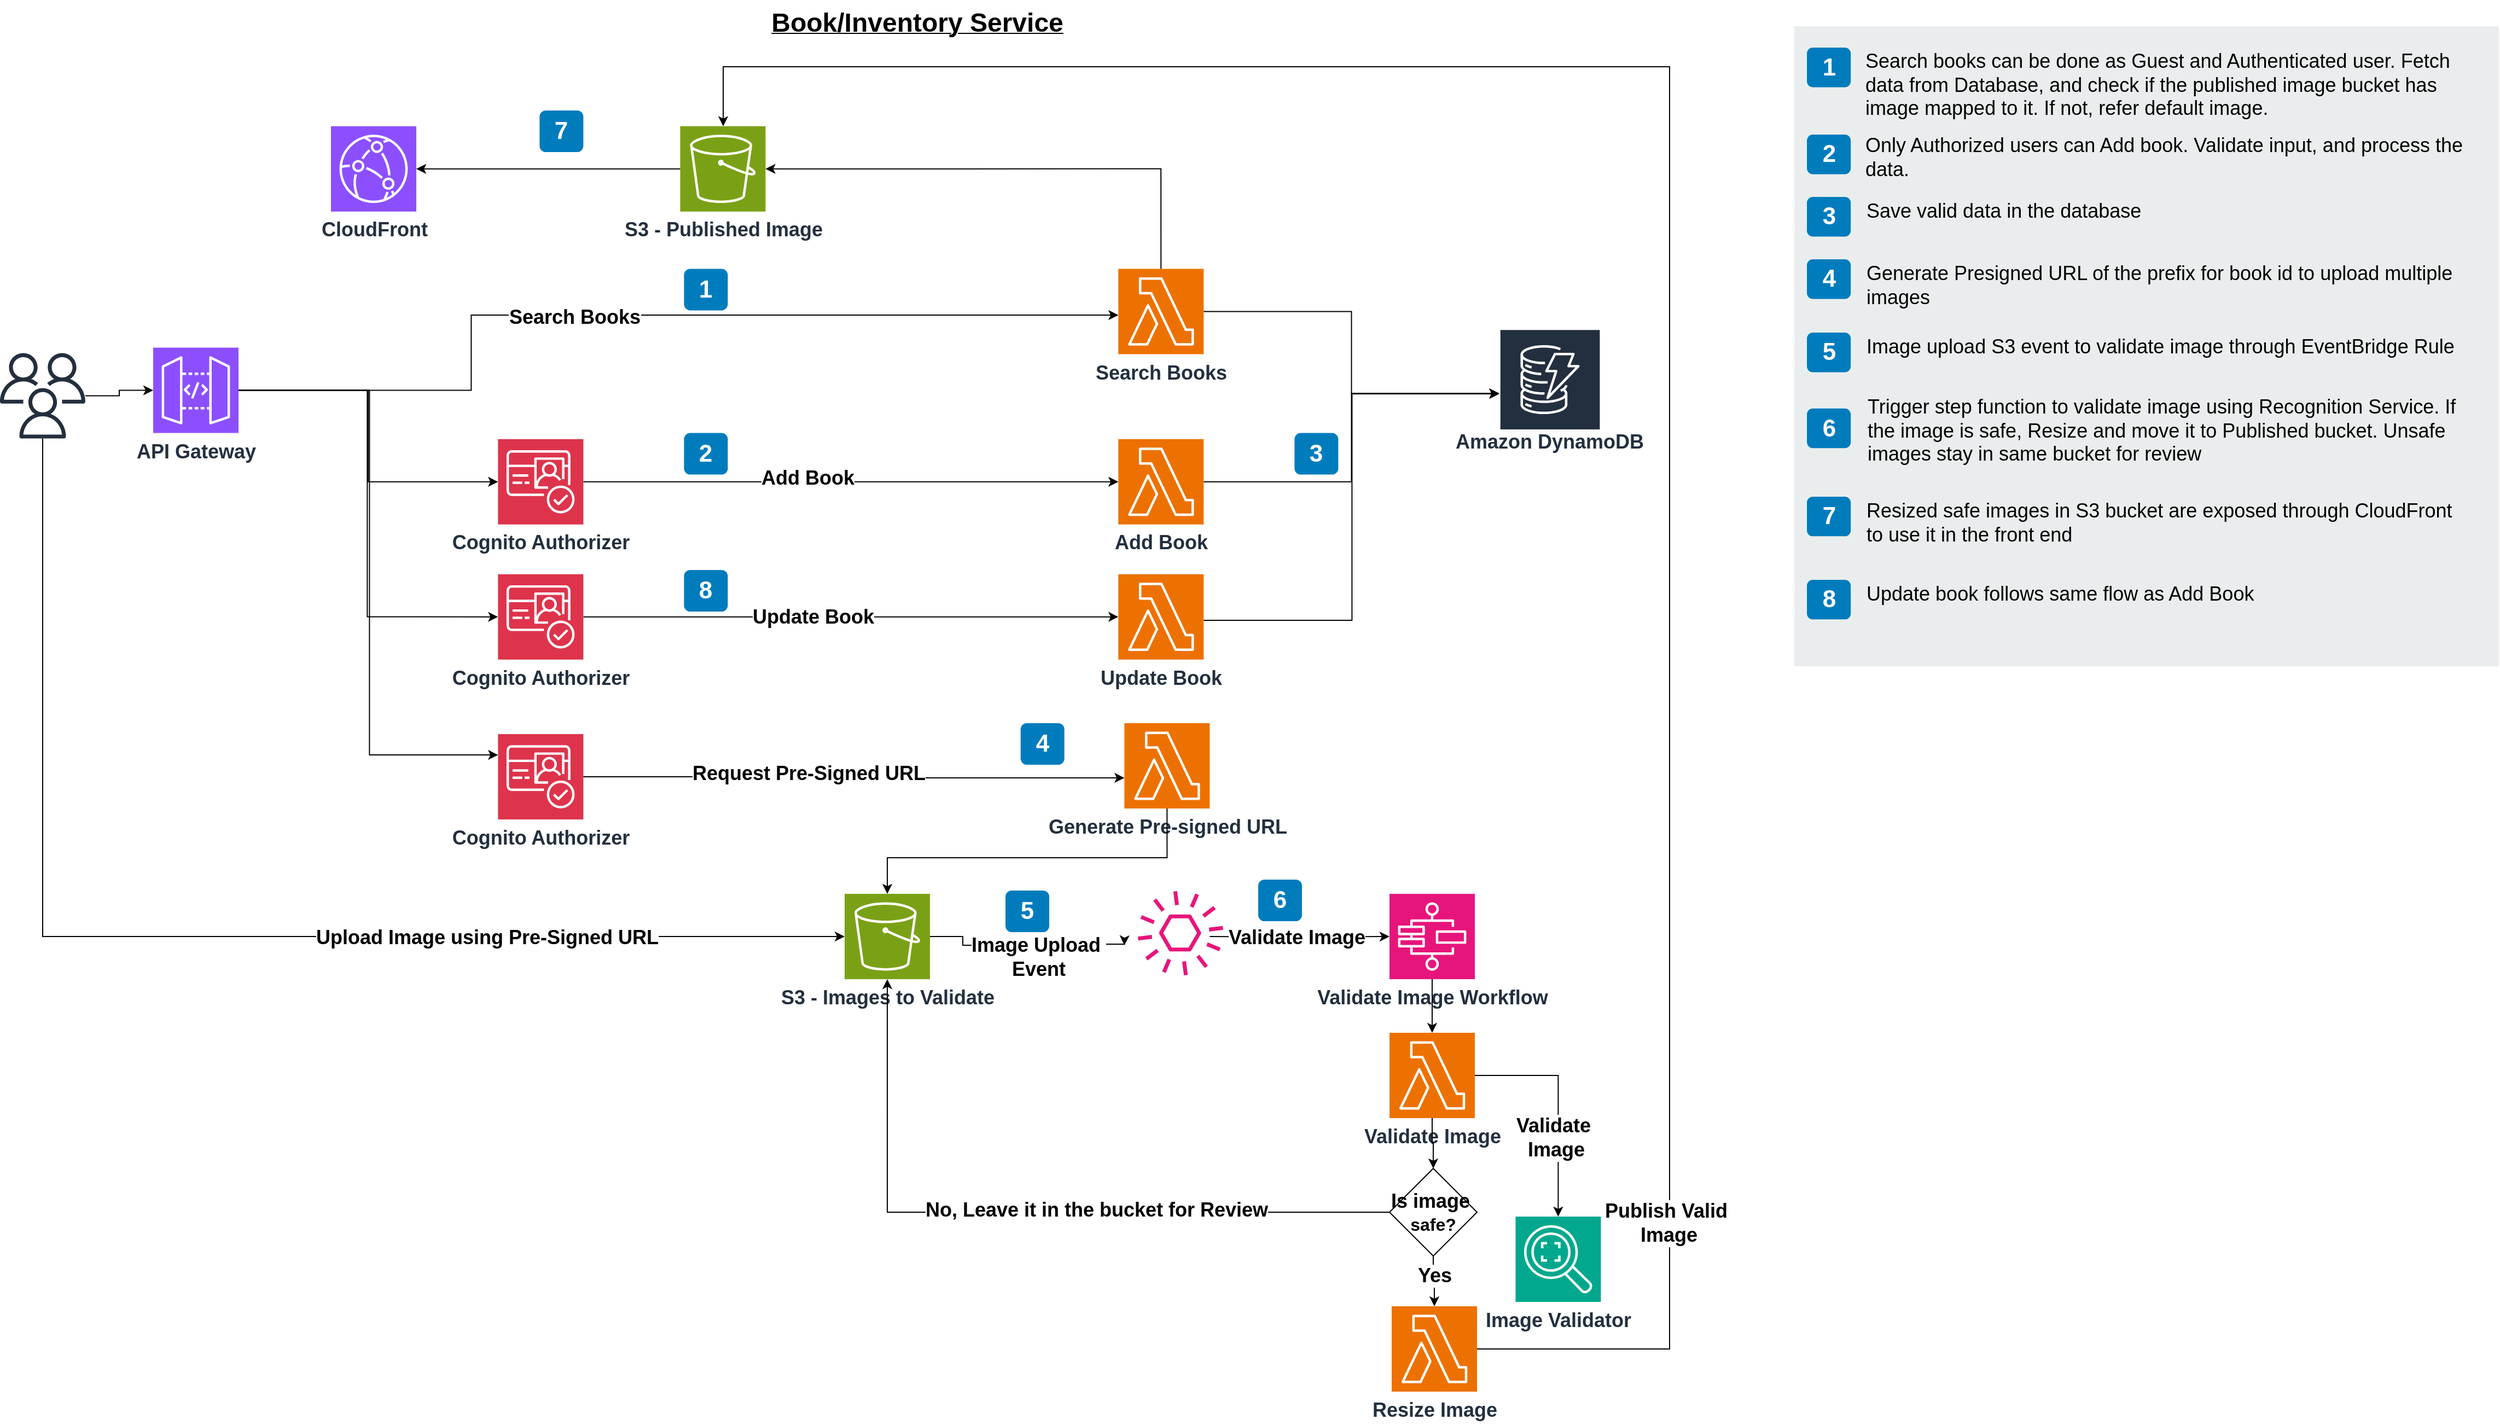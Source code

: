 <mxfile version="24.7.5">
  <diagram name="Page-1" id="34SCdHHRecSunIEm1Gn9">
    <mxGraphModel dx="2722" dy="2586" grid="0" gridSize="10" guides="1" tooltips="1" connect="1" arrows="1" fold="1" page="0" pageScale="1" pageWidth="850" pageHeight="1100" math="0" shadow="0">
      <root>
        <mxCell id="0" />
        <mxCell id="1" parent="0" />
        <mxCell id="7WpZ0iJpJy3THZHLrlA9-18" style="edgeStyle=orthogonalEdgeStyle;rounded=0;orthogonalLoop=1;jettySize=auto;html=1;exitX=0.5;exitY=0;exitDx=0;exitDy=0;exitPerimeter=0;" parent="1" edge="1">
          <mxGeometry relative="1" as="geometry">
            <mxPoint x="830" y="169" as="targetPoint" />
            <Array as="points">
              <mxPoint x="999" y="400" />
            </Array>
          </mxGeometry>
        </mxCell>
        <mxCell id="7WpZ0iJpJy3THZHLrlA9-17" style="edgeStyle=orthogonalEdgeStyle;rounded=0;orthogonalLoop=1;jettySize=auto;html=1;" parent="1" edge="1">
          <mxGeometry relative="1" as="geometry">
            <mxPoint x="529" y="350" as="targetPoint" />
          </mxGeometry>
        </mxCell>
        <mxCell id="7WpZ0iJpJy3THZHLrlA9-80" value="" style="sketch=0;outlineConnect=0;fontColor=#232F3E;gradientColor=none;fillColor=#232F3D;strokeColor=none;dashed=0;verticalLabelPosition=bottom;verticalAlign=top;align=center;html=1;fontSize=12;fontStyle=0;aspect=fixed;pointerEvents=1;shape=mxgraph.aws4.users;" parent="1" vertex="1">
          <mxGeometry x="20" y="-621.22" width="78" height="78" as="geometry" />
        </mxCell>
        <mxCell id="7WpZ0iJpJy3THZHLrlA9-81" style="edgeStyle=orthogonalEdgeStyle;rounded=0;orthogonalLoop=1;jettySize=auto;html=1;" parent="1" source="7WpZ0iJpJy3THZHLrlA9-80" target="7WpZ0iJpJy3THZHLrlA9-39" edge="1">
          <mxGeometry relative="1" as="geometry" />
        </mxCell>
        <mxCell id="7WpZ0iJpJy3THZHLrlA9-124" value="" style="group" parent="1" vertex="1" connectable="0">
          <mxGeometry x="1660" y="-920" width="644" height="721" as="geometry" />
        </mxCell>
        <mxCell id="7WpZ0iJpJy3THZHLrlA9-82" value="" style="rounded=0;whiteSpace=wrap;html=1;fillColor=#EAEDED;fontSize=22;fontColor=#FFFFFF;strokeColor=none;labelBackgroundColor=none;" parent="7WpZ0iJpJy3THZHLrlA9-124" vertex="1">
          <mxGeometry width="644" height="585" as="geometry" />
        </mxCell>
        <mxCell id="7WpZ0iJpJy3THZHLrlA9-83" value="1" style="rounded=1;whiteSpace=wrap;html=1;fillColor=#007CBD;strokeColor=none;fontColor=#FFFFFF;fontStyle=1;fontSize=22;labelBackgroundColor=none;" parent="7WpZ0iJpJy3THZHLrlA9-124" vertex="1">
          <mxGeometry x="11.521" y="19.523" width="40.074" height="36.189" as="geometry" />
        </mxCell>
        <mxCell id="7WpZ0iJpJy3THZHLrlA9-84" value="2" style="rounded=1;whiteSpace=wrap;html=1;fillColor=#007CBD;strokeColor=none;fontColor=#FFFFFF;fontStyle=1;fontSize=22;labelBackgroundColor=none;" parent="7WpZ0iJpJy3THZHLrlA9-124" vertex="1">
          <mxGeometry x="11.519" y="99.0" width="40.074" height="36.189" as="geometry" />
        </mxCell>
        <mxCell id="7WpZ0iJpJy3THZHLrlA9-85" value="&lt;font style=&quot;font-size: 18px;&quot;&gt;Search books can be done as Guest and Authenticated user. Fetch data from Database, and check if the published image bucket has image mapped to it. If not, refer default image.&lt;/font&gt;" style="text;html=1;align=left;verticalAlign=top;spacingTop=-4;fontSize=14;labelBackgroundColor=none;whiteSpace=wrap;" parent="7WpZ0iJpJy3THZHLrlA9-124" vertex="1">
          <mxGeometry x="63.12" y="19.05" width="557.88" height="57.14" as="geometry" />
        </mxCell>
        <mxCell id="7WpZ0iJpJy3THZHLrlA9-86" value="&lt;font style=&quot;font-size: 18px;&quot;&gt;Only Authorized users can Add book. Validate input, and process the data.&lt;/font&gt;" style="text;html=1;align=left;verticalAlign=top;spacingTop=-4;fontSize=14;labelBackgroundColor=none;whiteSpace=wrap;" parent="7WpZ0iJpJy3THZHLrlA9-124" vertex="1">
          <mxGeometry x="63.12" y="95.71" width="565.88" height="47.14" as="geometry" />
        </mxCell>
        <mxCell id="7WpZ0iJpJy3THZHLrlA9-95" value="3" style="rounded=1;whiteSpace=wrap;html=1;fillColor=#007CBD;strokeColor=none;fontColor=#FFFFFF;fontStyle=1;fontSize=22;labelBackgroundColor=none;" parent="7WpZ0iJpJy3THZHLrlA9-124" vertex="1">
          <mxGeometry x="11.519" y="156.0" width="40.074" height="36.189" as="geometry" />
        </mxCell>
        <mxCell id="7WpZ0iJpJy3THZHLrlA9-96" value="&lt;font style=&quot;font-size: 18px;&quot;&gt;Save valid data in the database&lt;/font&gt;" style="text;html=1;align=left;verticalAlign=top;spacingTop=-4;fontSize=14;labelBackgroundColor=none;whiteSpace=wrap;" parent="7WpZ0iJpJy3THZHLrlA9-124" vertex="1">
          <mxGeometry x="63.615" y="155.997" width="450.835" height="37.617" as="geometry" />
        </mxCell>
        <mxCell id="7WpZ0iJpJy3THZHLrlA9-97" value="5" style="rounded=1;whiteSpace=wrap;html=1;fillColor=#007CBD;strokeColor=none;fontColor=#FFFFFF;fontStyle=1;fontSize=22;labelBackgroundColor=none;" parent="7WpZ0iJpJy3THZHLrlA9-124" vertex="1">
          <mxGeometry x="11.521" y="279.998" width="40.074" height="36.189" as="geometry" />
        </mxCell>
        <mxCell id="7WpZ0iJpJy3THZHLrlA9-98" value="&lt;font style=&quot;font-size: 18px;&quot;&gt;Image upload S3 event to validate image through EventBridge Rule&lt;/font&gt;" style="text;html=1;align=left;verticalAlign=top;spacingTop=-4;fontSize=14;labelBackgroundColor=none;whiteSpace=wrap;" parent="7WpZ0iJpJy3THZHLrlA9-124" vertex="1">
          <mxGeometry x="63.62" y="280.47" width="539.9" height="47.14" as="geometry" />
        </mxCell>
        <mxCell id="7WpZ0iJpJy3THZHLrlA9-99" value="6" style="rounded=1;whiteSpace=wrap;html=1;fillColor=#007CBD;strokeColor=none;fontColor=#FFFFFF;fontStyle=1;fontSize=22;labelBackgroundColor=none;" parent="7WpZ0iJpJy3THZHLrlA9-124" vertex="1">
          <mxGeometry x="11.521" y="349.411" width="40.074" height="36.189" as="geometry" />
        </mxCell>
        <mxCell id="7WpZ0iJpJy3THZHLrlA9-100" value="&lt;font style=&quot;font-size: 18px;&quot;&gt;Trigger step function to validate image using Recognition Service. If the image is safe, Resize and move it to Published bucket. Unsafe images stay in same bucket for review &lt;/font&gt;" style="text;html=1;align=left;verticalAlign=top;spacingTop=-4;fontSize=14;labelBackgroundColor=none;whiteSpace=wrap;" parent="7WpZ0iJpJy3THZHLrlA9-124" vertex="1">
          <mxGeometry x="64.62" y="335.39" width="547.38" height="71.61" as="geometry" />
        </mxCell>
        <mxCell id="7WpZ0iJpJy3THZHLrlA9-101" value="7" style="rounded=1;whiteSpace=wrap;html=1;fillColor=#007CBD;strokeColor=none;fontColor=#FFFFFF;fontStyle=1;fontSize=22;labelBackgroundColor=none;" parent="7WpZ0iJpJy3THZHLrlA9-124" vertex="1">
          <mxGeometry x="11.521" y="429.997" width="40.074" height="36.189" as="geometry" />
        </mxCell>
        <mxCell id="7WpZ0iJpJy3THZHLrlA9-102" value="&lt;font style=&quot;font-size: 18px;&quot;&gt;Resized safe images in S3 bucket are exposed through CloudFront to use it in the front end&lt;/font&gt;" style="text;html=1;align=left;verticalAlign=top;spacingTop=-4;fontSize=14;labelBackgroundColor=none;whiteSpace=wrap;" parent="7WpZ0iJpJy3THZHLrlA9-124" vertex="1">
          <mxGeometry x="63.62" y="430.47" width="548.38" height="60.53" as="geometry" />
        </mxCell>
        <mxCell id="7WpZ0iJpJy3THZHLrlA9-103" value="8" style="rounded=1;whiteSpace=wrap;html=1;fillColor=#007CBD;strokeColor=none;fontColor=#FFFFFF;fontStyle=1;fontSize=22;labelBackgroundColor=none;" parent="7WpZ0iJpJy3THZHLrlA9-124" vertex="1">
          <mxGeometry x="11.521" y="505.996" width="40.074" height="36.189" as="geometry" />
        </mxCell>
        <mxCell id="7WpZ0iJpJy3THZHLrlA9-104" value="&lt;font style=&quot;font-size: 18px;&quot;&gt;Update book follows same flow as Add Book&lt;/font&gt;" style="text;html=1;align=left;verticalAlign=top;spacingTop=-4;fontSize=14;labelBackgroundColor=none;whiteSpace=wrap;" parent="7WpZ0iJpJy3THZHLrlA9-124" vertex="1">
          <mxGeometry x="63.618" y="506.473" width="450.835" height="50.207" as="geometry" />
        </mxCell>
        <mxCell id="7WpZ0iJpJy3THZHLrlA9-106" value="4" style="rounded=1;whiteSpace=wrap;html=1;fillColor=#007CBD;strokeColor=none;fontColor=#FFFFFF;fontStyle=1;fontSize=22;labelBackgroundColor=none;" parent="7WpZ0iJpJy3THZHLrlA9-124" vertex="1">
          <mxGeometry x="11.521" y="213.001" width="40.074" height="36.189" as="geometry" />
        </mxCell>
        <mxCell id="7WpZ0iJpJy3THZHLrlA9-107" value="&lt;font style=&quot;font-size: 18px;&quot;&gt;Generate Presigned URL of the prefix for book id to upload multiple images&lt;/font&gt;" style="text;html=1;align=left;verticalAlign=top;spacingTop=-4;fontSize=14;labelBackgroundColor=none;whiteSpace=wrap;" parent="7WpZ0iJpJy3THZHLrlA9-124" vertex="1">
          <mxGeometry x="63.62" y="213.48" width="549.38" height="37.62" as="geometry" />
        </mxCell>
        <mxCell id="7WpZ0iJpJy3THZHLrlA9-31" value="&lt;font style=&quot;font-size: 18px;&quot;&gt;&lt;b&gt;Search Books&lt;/b&gt;&lt;/font&gt;" style="sketch=0;points=[[0,0,0],[0.25,0,0],[0.5,0,0],[0.75,0,0],[1,0,0],[0,1,0],[0.25,1,0],[0.5,1,0],[0.75,1,0],[1,1,0],[0,0.25,0],[0,0.5,0],[0,0.75,0],[1,0.25,0],[1,0.5,0],[1,0.75,0]];outlineConnect=0;fontColor=#232F3E;fillColor=#ED7100;strokeColor=#ffffff;dashed=0;verticalLabelPosition=bottom;verticalAlign=top;align=center;html=1;fontSize=12;fontStyle=0;aspect=fixed;shape=mxgraph.aws4.resourceIcon;resIcon=mxgraph.aws4.lambda;" parent="1" vertex="1">
          <mxGeometry x="1042.144" y="-698.291" width="78" height="78" as="geometry" />
        </mxCell>
        <mxCell id="7WpZ0iJpJy3THZHLrlA9-32" value="&lt;font style=&quot;font-size: 18px;&quot;&gt;&lt;b&gt;S3 - Published Image&lt;/b&gt;&lt;/font&gt;" style="sketch=0;points=[[0,0,0],[0.25,0,0],[0.5,0,0],[0.75,0,0],[1,0,0],[0,1,0],[0.25,1,0],[0.5,1,0],[0.75,1,0],[1,1,0],[0,0.25,0],[0,0.5,0],[0,0.75,0],[1,0.25,0],[1,0.5,0],[1,0.75,0]];outlineConnect=0;fontColor=#232F3E;fillColor=#7AA116;strokeColor=#ffffff;dashed=0;verticalLabelPosition=bottom;verticalAlign=top;align=center;html=1;fontSize=12;fontStyle=0;aspect=fixed;shape=mxgraph.aws4.resourceIcon;resIcon=mxgraph.aws4.s3;" parent="1" vertex="1">
          <mxGeometry x="641.698" y="-828.651" width="78" height="78" as="geometry" />
        </mxCell>
        <mxCell id="7WpZ0iJpJy3THZHLrlA9-33" value="&lt;font style=&quot;font-size: 18px;&quot;&gt;&lt;b&gt;CloudFront&lt;/b&gt;&lt;/font&gt;" style="sketch=0;points=[[0,0,0],[0.25,0,0],[0.5,0,0],[0.75,0,0],[1,0,0],[0,1,0],[0.25,1,0],[0.5,1,0],[0.75,1,0],[1,1,0],[0,0.25,0],[0,0.5,0],[0,0.75,0],[1,0.25,0],[1,0.5,0],[1,0.75,0]];outlineConnect=0;fontColor=#232F3E;fillColor=#8C4FFF;strokeColor=#ffffff;dashed=0;verticalLabelPosition=bottom;verticalAlign=top;align=center;html=1;fontSize=12;fontStyle=0;aspect=fixed;shape=mxgraph.aws4.resourceIcon;resIcon=mxgraph.aws4.cloudfront;" parent="1" vertex="1">
          <mxGeometry x="322.501" y="-828.651" width="78" height="78" as="geometry" />
        </mxCell>
        <mxCell id="7WpZ0iJpJy3THZHLrlA9-35" style="edgeStyle=orthogonalEdgeStyle;rounded=0;orthogonalLoop=1;jettySize=auto;html=1;exitX=0.5;exitY=0;exitDx=0;exitDy=0;exitPerimeter=0;entryX=1;entryY=0.5;entryDx=0;entryDy=0;entryPerimeter=0;" parent="1" source="7WpZ0iJpJy3THZHLrlA9-31" target="7WpZ0iJpJy3THZHLrlA9-32" edge="1">
          <mxGeometry relative="1" as="geometry" />
        </mxCell>
        <mxCell id="7WpZ0iJpJy3THZHLrlA9-34" style="edgeStyle=orthogonalEdgeStyle;rounded=0;orthogonalLoop=1;jettySize=auto;html=1;" parent="1" source="7WpZ0iJpJy3THZHLrlA9-32" target="7WpZ0iJpJy3THZHLrlA9-33" edge="1">
          <mxGeometry relative="1" as="geometry" />
        </mxCell>
        <mxCell id="7WpZ0iJpJy3THZHLrlA9-36" style="edgeStyle=orthogonalEdgeStyle;rounded=0;orthogonalLoop=1;jettySize=auto;html=1;" parent="1" source="7WpZ0iJpJy3THZHLrlA9-31" target="7WpZ0iJpJy3THZHLrlA9-42" edge="1">
          <mxGeometry relative="1" as="geometry">
            <mxPoint x="1483.216" y="-583.426" as="targetPoint" />
          </mxGeometry>
        </mxCell>
        <mxCell id="7WpZ0iJpJy3THZHLrlA9-42" value="&lt;div&gt;&lt;b&gt;&lt;font style=&quot;font-size: 18px;&quot;&gt;&lt;br&gt;&lt;/font&gt;&lt;/b&gt;&lt;/div&gt;&lt;div&gt;&lt;b&gt;&lt;font style=&quot;font-size: 18px;&quot;&gt;&lt;br&gt;&lt;/font&gt;&lt;/b&gt;&lt;/div&gt;&lt;div&gt;&lt;b&gt;&lt;font style=&quot;font-size: 18px;&quot;&gt;&lt;br&gt;&lt;/font&gt;&lt;/b&gt;&lt;/div&gt;&lt;div&gt;&lt;b&gt;&lt;font style=&quot;font-size: 18px;&quot;&gt;&lt;br&gt;&lt;/font&gt;&lt;/b&gt;&lt;/div&gt;&lt;div&gt;&lt;b&gt;&lt;font style=&quot;font-size: 18px;&quot;&gt;&amp;nbsp;&amp;nbsp;&amp;nbsp;&amp;nbsp;&amp;nbsp;&amp;nbsp;&amp;nbsp;&amp;nbsp;&amp;nbsp;&amp;nbsp;&amp;nbsp;&amp;nbsp;&amp;nbsp;&amp;nbsp;&amp;nbsp;&amp;nbsp;&amp;nbsp;&amp;nbsp;&amp;nbsp;&amp;nbsp;&amp;nbsp;&amp;nbsp;&amp;nbsp;&amp;nbsp;&amp;nbsp;&amp;nbsp;&amp;nbsp;&amp;nbsp;&amp;nbsp;&amp;nbsp;&amp;nbsp;&amp;nbsp;&amp;nbsp;&amp;nbsp;&amp;nbsp;&amp;nbsp;&amp;nbsp;&amp;nbsp;&amp;nbsp;&amp;nbsp;&amp;nbsp;&amp;nbsp;&amp;nbsp;&amp;nbsp;&amp;nbsp;&amp;nbsp;&amp;nbsp;&amp;nbsp;&amp;nbsp;&amp;nbsp;&amp;nbsp;&amp;nbsp;&amp;nbsp;&amp;nbsp;&amp;nbsp;&amp;nbsp;&amp;nbsp;&amp;nbsp;&amp;nbsp;&amp;nbsp;&amp;nbsp;&amp;nbsp;&amp;nbsp;&amp;nbsp;&amp;nbsp;&amp;nbsp;&amp;nbsp;&amp;nbsp;&amp;nbsp;&amp;nbsp;&amp;nbsp;&amp;nbsp;&amp;nbsp;&amp;nbsp;&amp;nbsp;&amp;nbsp;&amp;nbsp;&amp;nbsp;&amp;nbsp;&amp;nbsp;&amp;nbsp; Amazon DynamoDB&lt;/font&gt;&lt;/b&gt;&lt;/div&gt;" style="sketch=0;outlineConnect=0;fontColor=#232F3E;gradientColor=none;strokeColor=#ffffff;fillColor=#232F3E;dashed=0;verticalLabelPosition=middle;verticalAlign=bottom;align=center;html=1;whiteSpace=wrap;fontSize=10;fontStyle=1;spacing=3;shape=mxgraph.aws4.productIcon;prIcon=mxgraph.aws4.dynamodb;" parent="1" vertex="1">
          <mxGeometry x="1390.359" y="-643.394" width="92.857" height="118.088" as="geometry" />
        </mxCell>
        <mxCell id="7WpZ0iJpJy3THZHLrlA9-39" value="&lt;font style=&quot;font-size: 18px;&quot;&gt;&lt;b&gt;API Gateway&lt;/b&gt;&lt;/font&gt;" style="sketch=0;points=[[0,0,0],[0.25,0,0],[0.5,0,0],[0.75,0,0],[1,0,0],[0,1,0],[0.25,1,0],[0.5,1,0],[0.75,1,0],[1,1,0],[0,0.25,0],[0,0.5,0],[0,0.75,0],[1,0.25,0],[1,0.5,0],[1,0.75,0]];outlineConnect=0;fontColor=#232F3E;fillColor=#8C4FFF;strokeColor=#ffffff;dashed=0;verticalLabelPosition=bottom;verticalAlign=top;align=center;html=1;fontSize=12;fontStyle=0;aspect=fixed;shape=mxgraph.aws4.resourceIcon;resIcon=mxgraph.aws4.api_gateway;" parent="1" vertex="1">
          <mxGeometry x="160.001" y="-626.217" width="78" height="78" as="geometry" />
        </mxCell>
        <mxCell id="7WpZ0iJpJy3THZHLrlA9-40" style="edgeStyle=orthogonalEdgeStyle;rounded=0;orthogonalLoop=1;jettySize=auto;html=1;" parent="1" source="7WpZ0iJpJy3THZHLrlA9-39" target="7WpZ0iJpJy3THZHLrlA9-31" edge="1">
          <mxGeometry relative="1" as="geometry">
            <Array as="points">
              <mxPoint x="450.68" y="-587" />
              <mxPoint x="450.68" y="-656" />
            </Array>
          </mxGeometry>
        </mxCell>
        <mxCell id="7WpZ0iJpJy3THZHLrlA9-41" value="&lt;font style=&quot;font-size: 18px;&quot;&gt;&lt;b&gt;Search Books&lt;/b&gt;&lt;/font&gt;" style="edgeLabel;html=1;align=center;verticalAlign=middle;resizable=0;points=[];" parent="7WpZ0iJpJy3THZHLrlA9-40" vertex="1" connectable="0">
          <mxGeometry x="-0.139" y="-2" relative="1" as="geometry">
            <mxPoint as="offset" />
          </mxGeometry>
        </mxCell>
        <mxCell id="7WpZ0iJpJy3THZHLrlA9-46" style="edgeStyle=orthogonalEdgeStyle;rounded=0;orthogonalLoop=1;jettySize=auto;html=1;" parent="1" source="7WpZ0iJpJy3THZHLrlA9-43" target="7WpZ0iJpJy3THZHLrlA9-42" edge="1">
          <mxGeometry relative="1" as="geometry" />
        </mxCell>
        <mxCell id="7WpZ0iJpJy3THZHLrlA9-43" value="&lt;b&gt;&lt;font style=&quot;font-size: 18px;&quot;&gt;Add Book&lt;/font&gt;&lt;/b&gt;" style="sketch=0;points=[[0,0,0],[0.25,0,0],[0.5,0,0],[0.75,0,0],[1,0,0],[0,1,0],[0.25,1,0],[0.5,1,0],[0.75,1,0],[1,1,0],[0,0.25,0],[0,0.5,0],[0,0.75,0],[1,0.25,0],[1,0.5,0],[1,0.75,0]];outlineConnect=0;fontColor=#232F3E;fillColor=#ED7100;strokeColor=#ffffff;dashed=0;verticalLabelPosition=bottom;verticalAlign=top;align=center;html=1;fontSize=12;fontStyle=0;aspect=fixed;shape=mxgraph.aws4.resourceIcon;resIcon=mxgraph.aws4.lambda;" parent="1" vertex="1">
          <mxGeometry x="1042.144" y="-542.632" width="78" height="78" as="geometry" />
        </mxCell>
        <mxCell id="7WpZ0iJpJy3THZHLrlA9-50" style="edgeStyle=orthogonalEdgeStyle;rounded=0;orthogonalLoop=1;jettySize=auto;html=1;" parent="1" source="7WpZ0iJpJy3THZHLrlA9-47" target="7WpZ0iJpJy3THZHLrlA9-42" edge="1">
          <mxGeometry relative="1" as="geometry">
            <mxPoint x="1378.751" y="-580.206" as="targetPoint" />
            <Array as="points">
              <mxPoint x="1255.68" y="-377" />
              <mxPoint x="1255.68" y="-584" />
            </Array>
          </mxGeometry>
        </mxCell>
        <mxCell id="7WpZ0iJpJy3THZHLrlA9-47" value="&lt;b&gt;&lt;font style=&quot;font-size: 18px;&quot;&gt;Update Book&lt;/font&gt;&lt;/b&gt;" style="sketch=0;points=[[0,0,0],[0.25,0,0],[0.5,0,0],[0.75,0,0],[1,0,0],[0,1,0],[0.25,1,0],[0.5,1,0],[0.75,1,0],[1,1,0],[0,0.25,0],[0,0.5,0],[0,0.75,0],[1,0.25,0],[1,0.5,0],[1,0.75,0]];outlineConnect=0;fontColor=#232F3E;fillColor=#ED7100;strokeColor=#ffffff;dashed=0;verticalLabelPosition=bottom;verticalAlign=top;align=center;html=1;fontSize=12;fontStyle=0;aspect=fixed;shape=mxgraph.aws4.resourceIcon;resIcon=mxgraph.aws4.lambda;" parent="1" vertex="1">
          <mxGeometry x="1042.144" y="-419.176" width="78" height="78" as="geometry" />
        </mxCell>
        <mxCell id="8pEp6zr-1dx9gRKw9EJ5-4" style="edgeStyle=orthogonalEdgeStyle;rounded=0;orthogonalLoop=1;jettySize=auto;html=1;exitX=1;exitY=0.5;exitDx=0;exitDy=0;exitPerimeter=0;" parent="1" source="7WpZ0iJpJy3THZHLrlA9-51" edge="1">
          <mxGeometry relative="1" as="geometry">
            <Array as="points">
              <mxPoint x="900" y="-88" />
              <mxPoint x="900" y="-80" />
              <mxPoint x="1000" y="-80" />
              <mxPoint x="1048" y="-81" />
            </Array>
            <mxPoint x="1047.68" y="-80" as="targetPoint" />
          </mxGeometry>
        </mxCell>
        <mxCell id="8pEp6zr-1dx9gRKw9EJ5-5" value="&lt;div&gt;&lt;font style=&quot;font-size: 18px;&quot;&gt;&lt;b&gt;Image Upload&amp;nbsp;&lt;/b&gt;&lt;/font&gt;&lt;/div&gt;&lt;div&gt;&lt;font style=&quot;font-size: 18px;&quot;&gt;&lt;b&gt;Event&lt;/b&gt;&lt;/font&gt;&lt;/div&gt;" style="edgeLabel;html=1;align=center;verticalAlign=middle;resizable=0;points=[];" parent="8pEp6zr-1dx9gRKw9EJ5-4" vertex="1" connectable="0">
          <mxGeometry x="0.235" y="2" relative="1" as="geometry">
            <mxPoint x="-9" y="13" as="offset" />
          </mxGeometry>
        </mxCell>
        <mxCell id="7WpZ0iJpJy3THZHLrlA9-51" value="&lt;b&gt;&lt;font style=&quot;font-size: 18px;&quot;&gt;S3 - Images to Validate&lt;/font&gt;&lt;/b&gt;" style="sketch=0;points=[[0,0,0],[0.25,0,0],[0.5,0,0],[0.75,0,0],[1,0,0],[0,1,0],[0.25,1,0],[0.5,1,0],[0.75,1,0],[1,1,0],[0,0.25,0],[0,0.5,0],[0,0.75,0],[1,0.25,0],[1,0.5,0],[1,0.75,0]];outlineConnect=0;fontColor=#232F3E;fillColor=#7AA116;strokeColor=#ffffff;dashed=0;verticalLabelPosition=bottom;verticalAlign=top;align=center;html=1;fontSize=12;fontStyle=0;aspect=fixed;shape=mxgraph.aws4.resourceIcon;resIcon=mxgraph.aws4.s3;movable=1;resizable=1;rotatable=1;deletable=1;editable=1;locked=0;connectable=1;" parent="1" vertex="1">
          <mxGeometry x="791.996" y="-127.004" width="78" height="78" as="geometry" />
        </mxCell>
        <mxCell id="7WpZ0iJpJy3THZHLrlA9-53" style="edgeStyle=orthogonalEdgeStyle;rounded=0;orthogonalLoop=1;jettySize=auto;html=1;entryX=0;entryY=0.5;entryDx=0;entryDy=0;entryPerimeter=0;" parent="1" source="7WpZ0iJpJy3THZHLrlA9-80" target="7WpZ0iJpJy3THZHLrlA9-51" edge="1">
          <mxGeometry relative="1" as="geometry">
            <mxPoint x="1137.68" y="-243" as="sourcePoint" />
            <Array as="points">
              <mxPoint x="59" y="-88" />
            </Array>
          </mxGeometry>
        </mxCell>
        <mxCell id="wSWwaxY8uc_JUpJFEZCw-5" value="&lt;font style=&quot;font-size: 18px;&quot;&gt;&lt;b&gt;Upload Image using Pre-Signed URL&lt;/b&gt;&lt;/font&gt;" style="edgeLabel;html=1;align=center;verticalAlign=middle;resizable=0;points=[];" parent="7WpZ0iJpJy3THZHLrlA9-53" vertex="1" connectable="0">
          <mxGeometry x="0.449" y="-1" relative="1" as="geometry">
            <mxPoint as="offset" />
          </mxGeometry>
        </mxCell>
        <mxCell id="7WpZ0iJpJy3THZHLrlA9-65" style="edgeStyle=orthogonalEdgeStyle;rounded=0;orthogonalLoop=1;jettySize=auto;html=1;exitX=0;exitY=0.5;exitDx=0;exitDy=0;exitPerimeter=0;" parent="1" source="CKhmzH0PO2RPskwirpl6-7" target="7WpZ0iJpJy3THZHLrlA9-32" edge="1">
          <mxGeometry relative="1" as="geometry">
            <Array as="points">
              <mxPoint x="1546" y="289" />
              <mxPoint x="1546" y="-883" />
              <mxPoint x="681" y="-883" />
            </Array>
            <mxPoint x="1453.18" y="-204" as="sourcePoint" />
          </mxGeometry>
        </mxCell>
        <mxCell id="wSWwaxY8uc_JUpJFEZCw-4" value="&lt;div&gt;&lt;font style=&quot;font-size: 18px;&quot;&gt;&lt;b&gt;Publish Valid&amp;nbsp;&lt;/b&gt;&lt;/font&gt;&lt;/div&gt;&lt;div&gt;&lt;font style=&quot;font-size: 18px;&quot;&gt;&lt;b&gt;Image&lt;/b&gt;&lt;/font&gt;&lt;/div&gt;" style="edgeLabel;html=1;align=center;verticalAlign=middle;resizable=0;points=[];" parent="7WpZ0iJpJy3THZHLrlA9-65" vertex="1" connectable="0">
          <mxGeometry x="-0.74" y="3" relative="1" as="geometry">
            <mxPoint x="2" y="-64" as="offset" />
          </mxGeometry>
        </mxCell>
        <mxCell id="7WpZ0iJpJy3THZHLrlA9-69" style="edgeStyle=orthogonalEdgeStyle;rounded=0;orthogonalLoop=1;jettySize=auto;html=1;" parent="1" source="7WpZ0iJpJy3THZHLrlA9-67" target="7WpZ0iJpJy3THZHLrlA9-43" edge="1">
          <mxGeometry relative="1" as="geometry" />
        </mxCell>
        <mxCell id="7WpZ0iJpJy3THZHLrlA9-74" value="&lt;font style=&quot;font-size: 18px;&quot;&gt;&lt;b&gt;Add Book&lt;/b&gt;&lt;/font&gt;" style="edgeLabel;html=1;align=center;verticalAlign=middle;resizable=0;points=[];" parent="7WpZ0iJpJy3THZHLrlA9-69" vertex="1" connectable="0">
          <mxGeometry x="-0.162" y="4" relative="1" as="geometry">
            <mxPoint as="offset" />
          </mxGeometry>
        </mxCell>
        <mxCell id="7WpZ0iJpJy3THZHLrlA9-67" value="&lt;font style=&quot;font-size: 18px;&quot;&gt;&lt;b&gt;Cognito Authorizer&lt;/b&gt;&lt;/font&gt;" style="sketch=0;points=[[0,0,0],[0.25,0,0],[0.5,0,0],[0.75,0,0],[1,0,0],[0,1,0],[0.25,1,0],[0.5,1,0],[0.75,1,0],[1,1,0],[0,0.25,0],[0,0.5,0],[0,0.75,0],[1,0.25,0],[1,0.5,0],[1,0.75,0]];outlineConnect=0;fontColor=#232F3E;fillColor=#DD344C;strokeColor=#ffffff;dashed=0;verticalLabelPosition=bottom;verticalAlign=top;align=center;html=1;fontSize=12;fontStyle=0;aspect=fixed;shape=mxgraph.aws4.resourceIcon;resIcon=mxgraph.aws4.cognito;" parent="1" vertex="1">
          <mxGeometry x="475.18" y="-542.63" width="78" height="78" as="geometry" />
        </mxCell>
        <mxCell id="7WpZ0iJpJy3THZHLrlA9-68" style="edgeStyle=orthogonalEdgeStyle;rounded=0;orthogonalLoop=1;jettySize=auto;html=1;entryX=0;entryY=0.5;entryDx=0;entryDy=0;entryPerimeter=0;" parent="1" source="7WpZ0iJpJy3THZHLrlA9-39" target="7WpZ0iJpJy3THZHLrlA9-67" edge="1">
          <mxGeometry relative="1" as="geometry" />
        </mxCell>
        <mxCell id="7WpZ0iJpJy3THZHLrlA9-71" style="edgeStyle=orthogonalEdgeStyle;rounded=0;orthogonalLoop=1;jettySize=auto;html=1;" parent="1" source="7WpZ0iJpJy3THZHLrlA9-70" target="7WpZ0iJpJy3THZHLrlA9-47" edge="1">
          <mxGeometry relative="1" as="geometry" />
        </mxCell>
        <mxCell id="7WpZ0iJpJy3THZHLrlA9-75" value="&lt;font style=&quot;font-size: 18px;&quot;&gt;&lt;b&gt;Update Book&lt;/b&gt;&lt;/font&gt;" style="edgeLabel;html=1;align=center;verticalAlign=middle;resizable=0;points=[];" parent="7WpZ0iJpJy3THZHLrlA9-71" vertex="1" connectable="0">
          <mxGeometry x="-0.141" relative="1" as="geometry">
            <mxPoint as="offset" />
          </mxGeometry>
        </mxCell>
        <mxCell id="7WpZ0iJpJy3THZHLrlA9-70" value="&lt;font style=&quot;font-size: 18px;&quot;&gt;&lt;b&gt;Cognito Authorizer&lt;/b&gt;&lt;/font&gt;" style="sketch=0;points=[[0,0,0],[0.25,0,0],[0.5,0,0],[0.75,0,0],[1,0,0],[0,1,0],[0.25,1,0],[0.5,1,0],[0.75,1,0],[1,1,0],[0,0.25,0],[0,0.5,0],[0,0.75,0],[1,0.25,0],[1,0.5,0],[1,0.75,0]];outlineConnect=0;fontColor=#232F3E;fillColor=#DD344C;strokeColor=#ffffff;dashed=0;verticalLabelPosition=bottom;verticalAlign=top;align=center;html=1;fontSize=12;fontStyle=0;aspect=fixed;shape=mxgraph.aws4.resourceIcon;resIcon=mxgraph.aws4.cognito;" parent="1" vertex="1">
          <mxGeometry x="475.18" y="-419.18" width="78" height="78" as="geometry" />
        </mxCell>
        <mxCell id="7WpZ0iJpJy3THZHLrlA9-73" value="1" style="rounded=1;whiteSpace=wrap;html=1;fillColor=#007CBD;strokeColor=none;fontColor=#FFFFFF;fontStyle=1;fontSize=22;labelBackgroundColor=none;" parent="1" vertex="1">
          <mxGeometry x="645.18" y="-698.29" width="40" height="38" as="geometry" />
        </mxCell>
        <mxCell id="7WpZ0iJpJy3THZHLrlA9-87" value="2" style="rounded=1;whiteSpace=wrap;html=1;fillColor=#007CBD;strokeColor=none;fontColor=#FFFFFF;fontStyle=1;fontSize=22;labelBackgroundColor=none;" parent="1" vertex="1">
          <mxGeometry x="645.18" y="-548.22" width="40" height="38" as="geometry" />
        </mxCell>
        <mxCell id="7WpZ0iJpJy3THZHLrlA9-88" value="3" style="rounded=1;whiteSpace=wrap;html=1;fillColor=#007CBD;strokeColor=none;fontColor=#FFFFFF;fontStyle=1;fontSize=22;labelBackgroundColor=none;" parent="1" vertex="1">
          <mxGeometry x="1203.18" y="-548.22" width="40" height="38" as="geometry" />
        </mxCell>
        <mxCell id="7WpZ0iJpJy3THZHLrlA9-89" value="4" style="rounded=1;whiteSpace=wrap;html=1;fillColor=#007CBD;strokeColor=none;fontColor=#FFFFFF;fontStyle=1;fontSize=22;labelBackgroundColor=none;" parent="1" vertex="1">
          <mxGeometry x="952.84" y="-283" width="40" height="38" as="geometry" />
        </mxCell>
        <mxCell id="7WpZ0iJpJy3THZHLrlA9-91" value="5" style="rounded=1;whiteSpace=wrap;html=1;fillColor=#007CBD;strokeColor=none;fontColor=#FFFFFF;fontStyle=1;fontSize=22;labelBackgroundColor=none;movable=1;resizable=1;rotatable=1;deletable=1;editable=1;locked=0;connectable=1;" parent="1" vertex="1">
          <mxGeometry x="939" y="-130" width="40" height="38" as="geometry" />
        </mxCell>
        <mxCell id="7WpZ0iJpJy3THZHLrlA9-92" value="6" style="rounded=1;whiteSpace=wrap;html=1;fillColor=#007CBD;strokeColor=none;fontColor=#FFFFFF;fontStyle=1;fontSize=22;labelBackgroundColor=none;" parent="1" vertex="1">
          <mxGeometry x="1170" y="-140" width="40" height="38" as="geometry" />
        </mxCell>
        <mxCell id="7WpZ0iJpJy3THZHLrlA9-93" value="8" style="rounded=1;whiteSpace=wrap;html=1;fillColor=#007CBD;strokeColor=none;fontColor=#FFFFFF;fontStyle=1;fontSize=22;labelBackgroundColor=none;" parent="1" vertex="1">
          <mxGeometry x="645.18" y="-423" width="40" height="38" as="geometry" />
        </mxCell>
        <mxCell id="7WpZ0iJpJy3THZHLrlA9-94" value="7" style="rounded=1;whiteSpace=wrap;html=1;fillColor=#007CBD;strokeColor=none;fontColor=#FFFFFF;fontStyle=1;fontSize=22;labelBackgroundColor=none;" parent="1" vertex="1">
          <mxGeometry x="513.18" y="-843" width="40" height="38" as="geometry" />
        </mxCell>
        <mxCell id="7WpZ0iJpJy3THZHLrlA9-72" style="edgeStyle=orthogonalEdgeStyle;rounded=0;orthogonalLoop=1;jettySize=auto;html=1;entryX=0;entryY=0.5;entryDx=0;entryDy=0;entryPerimeter=0;" parent="1" source="7WpZ0iJpJy3THZHLrlA9-39" target="7WpZ0iJpJy3THZHLrlA9-70" edge="1">
          <mxGeometry relative="1" as="geometry">
            <Array as="points">
              <mxPoint x="355.68" y="-587" />
              <mxPoint x="355.68" y="-380" />
            </Array>
          </mxGeometry>
        </mxCell>
        <mxCell id="7WpZ0iJpJy3THZHLrlA9-115" value="&lt;b&gt;&lt;font style=&quot;font-size: 18px;&quot;&gt;Generate Pre-signed URL&lt;/font&gt;&lt;/b&gt;" style="sketch=0;points=[[0,0,0],[0.25,0,0],[0.5,0,0],[0.75,0,0],[1,0,0],[0,1,0],[0.25,1,0],[0.5,1,0],[0.75,1,0],[1,1,0],[0,0.25,0],[0,0.5,0],[0,0.75,0],[1,0.25,0],[1,0.5,0],[1,0.75,0]];outlineConnect=0;fontColor=#232F3E;fillColor=#ED7100;strokeColor=#ffffff;dashed=0;verticalLabelPosition=bottom;verticalAlign=top;align=center;html=1;fontSize=12;fontStyle=0;aspect=fixed;shape=mxgraph.aws4.resourceIcon;resIcon=mxgraph.aws4.lambda;" parent="1" vertex="1">
          <mxGeometry x="1047.684" y="-282.996" width="78" height="78" as="geometry" />
        </mxCell>
        <mxCell id="7WpZ0iJpJy3THZHLrlA9-116" value="&lt;font style=&quot;font-size: 18px;&quot;&gt;&lt;b&gt;Cognito Authorizer&lt;/b&gt;&lt;/font&gt;" style="sketch=0;points=[[0,0,0],[0.25,0,0],[0.5,0,0],[0.75,0,0],[1,0,0],[0,1,0],[0.25,1,0],[0.5,1,0],[0.75,1,0],[1,1,0],[0,0.25,0],[0,0.5,0],[0,0.75,0],[1,0.25,0],[1,0.5,0],[1,0.75,0]];outlineConnect=0;fontColor=#232F3E;fillColor=#DD344C;strokeColor=#ffffff;dashed=0;verticalLabelPosition=bottom;verticalAlign=top;align=center;html=1;fontSize=12;fontStyle=0;aspect=fixed;shape=mxgraph.aws4.resourceIcon;resIcon=mxgraph.aws4.cognito;" parent="1" vertex="1">
          <mxGeometry x="475.18" y="-273" width="78" height="78" as="geometry" />
        </mxCell>
        <mxCell id="7WpZ0iJpJy3THZHLrlA9-118" style="edgeStyle=orthogonalEdgeStyle;rounded=0;orthogonalLoop=1;jettySize=auto;html=1;entryX=0;entryY=0.641;entryDx=0;entryDy=0;entryPerimeter=0;" parent="1" source="7WpZ0iJpJy3THZHLrlA9-116" target="7WpZ0iJpJy3THZHLrlA9-115" edge="1">
          <mxGeometry relative="1" as="geometry" />
        </mxCell>
        <mxCell id="7WpZ0iJpJy3THZHLrlA9-120" value="&lt;font style=&quot;font-size: 18px;&quot;&gt;&lt;b&gt;Request Pre-Signed URL&lt;/b&gt;&lt;/font&gt;" style="edgeLabel;html=1;align=center;verticalAlign=middle;resizable=0;points=[];" parent="7WpZ0iJpJy3THZHLrlA9-118" vertex="1" connectable="0">
          <mxGeometry x="-0.171" y="3" relative="1" as="geometry">
            <mxPoint as="offset" />
          </mxGeometry>
        </mxCell>
        <mxCell id="7WpZ0iJpJy3THZHLrlA9-117" style="edgeStyle=orthogonalEdgeStyle;rounded=0;orthogonalLoop=1;jettySize=auto;html=1;" parent="1" source="7WpZ0iJpJy3THZHLrlA9-39" target="7WpZ0iJpJy3THZHLrlA9-116" edge="1">
          <mxGeometry relative="1" as="geometry">
            <Array as="points">
              <mxPoint x="357.68" y="-587" />
              <mxPoint x="357.68" y="-254" />
            </Array>
          </mxGeometry>
        </mxCell>
        <mxCell id="7WpZ0iJpJy3THZHLrlA9-119" style="edgeStyle=orthogonalEdgeStyle;rounded=0;orthogonalLoop=1;jettySize=auto;html=1;exitX=0.5;exitY=1;exitDx=0;exitDy=0;exitPerimeter=0;" parent="1" source="7WpZ0iJpJy3THZHLrlA9-115" target="7WpZ0iJpJy3THZHLrlA9-51" edge="1">
          <mxGeometry relative="1" as="geometry">
            <Array as="points">
              <mxPoint x="1087" y="-160" />
              <mxPoint x="831" y="-160" />
            </Array>
          </mxGeometry>
        </mxCell>
        <mxCell id="7WpZ0iJpJy3THZHLrlA9-121" value="&lt;u&gt;&lt;font style=&quot;font-size: 24px;&quot;&gt;&lt;b&gt;&lt;font&gt;Book/Inventory Service&lt;/font&gt;&lt;/b&gt;&lt;/font&gt;&lt;/u&gt;" style="text;html=1;align=center;verticalAlign=middle;resizable=0;points=[];autosize=1;strokeColor=none;fillColor=none;" parent="1" vertex="1">
          <mxGeometry x="715.0" y="-944" width="285" height="41" as="geometry" />
        </mxCell>
        <mxCell id="CKhmzH0PO2RPskwirpl6-4" value="&lt;font style=&quot;font-size: 18px;&quot;&gt;&lt;b&gt;Validate Image Workflow&lt;/b&gt;&lt;/font&gt;" style="sketch=0;points=[[0,0,0],[0.25,0,0],[0.5,0,0],[0.75,0,0],[1,0,0],[0,1,0],[0.25,1,0],[0.5,1,0],[0.75,1,0],[1,1,0],[0,0.25,0],[0,0.5,0],[0,0.75,0],[1,0.25,0],[1,0.5,0],[1,0.75,0]];outlineConnect=0;fontColor=#232F3E;fillColor=#E7157B;strokeColor=#ffffff;dashed=0;verticalLabelPosition=bottom;verticalAlign=top;align=center;html=1;fontSize=12;fontStyle=0;aspect=fixed;shape=mxgraph.aws4.resourceIcon;resIcon=mxgraph.aws4.step_functions;" parent="1" vertex="1">
          <mxGeometry x="1290" y="-127" width="78" height="78" as="geometry" />
        </mxCell>
        <mxCell id="CKhmzH0PO2RPskwirpl6-5" value="&lt;font style=&quot;font-size: 18px;&quot;&gt;&lt;b&gt;Image Validator&lt;/b&gt;&lt;/font&gt;" style="sketch=0;points=[[0,0,0],[0.25,0,0],[0.5,0,0],[0.75,0,0],[1,0,0],[0,1,0],[0.25,1,0],[0.5,1,0],[0.75,1,0],[1,1,0],[0,0.25,0],[0,0.5,0],[0,0.75,0],[1,0.25,0],[1,0.5,0],[1,0.75,0]];outlineConnect=0;fontColor=#232F3E;fillColor=#01A88D;strokeColor=#ffffff;dashed=0;verticalLabelPosition=bottom;verticalAlign=top;align=center;html=1;fontSize=12;fontStyle=0;aspect=fixed;shape=mxgraph.aws4.resourceIcon;resIcon=mxgraph.aws4.rekognition_2;" parent="1" vertex="1">
          <mxGeometry x="1405.22" y="168" width="78" height="78" as="geometry" />
        </mxCell>
        <mxCell id="CKhmzH0PO2RPskwirpl6-8" style="edgeStyle=orthogonalEdgeStyle;rounded=0;orthogonalLoop=1;jettySize=auto;html=1;exitX=0.5;exitY=1;exitDx=0;exitDy=0;exitPerimeter=0;" parent="1" source="veWnR6rFRMyaUHu4d1lK-5" target="CKhmzH0PO2RPskwirpl6-7" edge="1">
          <mxGeometry relative="1" as="geometry" />
        </mxCell>
        <mxCell id="CKhmzH0PO2RPskwirpl6-9" value="&lt;font style=&quot;font-size: 18px;&quot;&gt;&lt;b&gt;Yes&lt;/b&gt;&lt;/font&gt;" style="edgeLabel;html=1;align=center;verticalAlign=middle;resizable=0;points=[];" parent="CKhmzH0PO2RPskwirpl6-8" vertex="1" connectable="0">
          <mxGeometry x="0.233" y="-1" relative="1" as="geometry">
            <mxPoint x="1" y="-10" as="offset" />
          </mxGeometry>
        </mxCell>
        <mxCell id="CKhmzH0PO2RPskwirpl6-10" style="edgeStyle=orthogonalEdgeStyle;rounded=0;orthogonalLoop=1;jettySize=auto;html=1;exitX=1;exitY=0.5;exitDx=0;exitDy=0;exitPerimeter=0;" parent="1" source="CKhmzH0PO2RPskwirpl6-6" target="CKhmzH0PO2RPskwirpl6-5" edge="1">
          <mxGeometry relative="1" as="geometry" />
        </mxCell>
        <mxCell id="CKhmzH0PO2RPskwirpl6-15" value="&lt;div&gt;&lt;font style=&quot;font-size: 18px;&quot;&gt;&lt;b&gt;Validate&amp;nbsp;&lt;/b&gt;&lt;/font&gt;&lt;/div&gt;&lt;div&gt;&lt;font style=&quot;font-size: 18px;&quot;&gt;&lt;b&gt;Image&lt;/b&gt;&lt;/font&gt;&lt;/div&gt;" style="edgeLabel;html=1;align=center;verticalAlign=middle;resizable=0;points=[];" parent="CKhmzH0PO2RPskwirpl6-10" vertex="1" connectable="0">
          <mxGeometry x="0.291" y="-2" relative="1" as="geometry">
            <mxPoint as="offset" />
          </mxGeometry>
        </mxCell>
        <mxCell id="CKhmzH0PO2RPskwirpl6-6" value="&lt;font style=&quot;font-size: 18px;&quot;&gt;&lt;b&gt;Validate Image&lt;/b&gt;&lt;/font&gt;" style="sketch=0;points=[[0,0,0],[0.25,0,0],[0.5,0,0],[0.75,0,0],[1,0,0],[0,1,0],[0.25,1,0],[0.5,1,0],[0.75,1,0],[1,1,0],[0,0.25,0],[0,0.5,0],[0,0.75,0],[1,0.25,0],[1,0.5,0],[1,0.75,0]];outlineConnect=0;fontColor=#232F3E;fillColor=#ED7100;strokeColor=#ffffff;dashed=0;verticalLabelPosition=bottom;verticalAlign=top;align=center;html=1;fontSize=12;fontStyle=0;aspect=fixed;shape=mxgraph.aws4.resourceIcon;resIcon=mxgraph.aws4.lambda;" parent="1" vertex="1">
          <mxGeometry x="1290.004" y="0.004" width="78" height="78" as="geometry" />
        </mxCell>
        <mxCell id="CKhmzH0PO2RPskwirpl6-7" value="&lt;font style=&quot;font-size: 18px;&quot;&gt;&lt;b&gt;Resize Image&lt;/b&gt;&lt;/font&gt;" style="sketch=0;points=[[0,0,0],[0.25,0,0],[0.5,0,0],[0.75,0,0],[1,0,0],[0,1,0],[0.25,1,0],[0.5,1,0],[0.75,1,0],[1,1,0],[0,0.25,0],[0,0.5,0],[0,0.75,0],[1,0.25,0],[1,0.5,0],[1,0.75,0]];outlineConnect=0;fontColor=#232F3E;fillColor=#ED7100;strokeColor=#ffffff;dashed=0;verticalLabelPosition=bottom;verticalAlign=top;align=center;html=1;fontSize=12;fontStyle=0;aspect=fixed;shape=mxgraph.aws4.resourceIcon;resIcon=mxgraph.aws4.lambda;" parent="1" vertex="1">
          <mxGeometry x="1292.004" y="250.004" width="78" height="78" as="geometry" />
        </mxCell>
        <mxCell id="CKhmzH0PO2RPskwirpl6-16" style="edgeStyle=orthogonalEdgeStyle;rounded=0;orthogonalLoop=1;jettySize=auto;html=1;entryX=0;entryY=0.5;entryDx=0;entryDy=0;entryPerimeter=0;" parent="1" target="CKhmzH0PO2RPskwirpl6-4" edge="1">
          <mxGeometry relative="1" as="geometry">
            <mxPoint x="1125.68" y="-88" as="sourcePoint" />
          </mxGeometry>
        </mxCell>
        <mxCell id="CKhmzH0PO2RPskwirpl6-17" value="&lt;b&gt;&lt;font style=&quot;font-size: 18px;&quot;&gt;Validate Image&lt;/font&gt;&lt;/b&gt;" style="edgeLabel;html=1;align=center;verticalAlign=middle;resizable=0;points=[];" parent="CKhmzH0PO2RPskwirpl6-16" vertex="1" connectable="0">
          <mxGeometry x="-0.04" relative="1" as="geometry">
            <mxPoint as="offset" />
          </mxGeometry>
        </mxCell>
        <mxCell id="veWnR6rFRMyaUHu4d1lK-2" style="edgeStyle=orthogonalEdgeStyle;rounded=0;orthogonalLoop=1;jettySize=auto;html=1;entryX=0.5;entryY=0;entryDx=0;entryDy=0;entryPerimeter=0;" parent="1" source="CKhmzH0PO2RPskwirpl6-4" target="CKhmzH0PO2RPskwirpl6-6" edge="1">
          <mxGeometry relative="1" as="geometry" />
        </mxCell>
        <mxCell id="veWnR6rFRMyaUHu4d1lK-3" value="" style="edgeStyle=orthogonalEdgeStyle;rounded=0;orthogonalLoop=1;jettySize=auto;html=1;exitX=0.5;exitY=1;exitDx=0;exitDy=0;exitPerimeter=0;" parent="1" source="CKhmzH0PO2RPskwirpl6-6" target="veWnR6rFRMyaUHu4d1lK-5" edge="1">
          <mxGeometry relative="1" as="geometry">
            <mxPoint x="1329" y="78" as="sourcePoint" />
            <mxPoint x="1329" y="190" as="targetPoint" />
          </mxGeometry>
        </mxCell>
        <mxCell id="veWnR6rFRMyaUHu4d1lK-5" value="&lt;div&gt;&lt;b&gt;&lt;font style=&quot;font-size: 18px;&quot;&gt;Is image&amp;nbsp;&lt;/font&gt;&lt;/b&gt;&lt;/div&gt;&lt;div&gt;&lt;b&gt;&lt;font size=&quot;3&quot;&gt;safe?&lt;/font&gt;&lt;/b&gt;&lt;/div&gt;" style="rhombus;whiteSpace=wrap;html=1;" parent="1" vertex="1">
          <mxGeometry x="1290" y="124" width="80" height="80" as="geometry" />
        </mxCell>
        <mxCell id="veWnR6rFRMyaUHu4d1lK-7" style="edgeStyle=orthogonalEdgeStyle;rounded=0;orthogonalLoop=1;jettySize=auto;html=1;entryX=0.5;entryY=1;entryDx=0;entryDy=0;entryPerimeter=0;" parent="1" source="veWnR6rFRMyaUHu4d1lK-5" target="7WpZ0iJpJy3THZHLrlA9-51" edge="1">
          <mxGeometry relative="1" as="geometry" />
        </mxCell>
        <mxCell id="veWnR6rFRMyaUHu4d1lK-8" value="&lt;font style=&quot;font-size: 18px;&quot;&gt;&lt;b&gt;No, Leave it in the bucket for Review&lt;/b&gt;&lt;/font&gt;" style="edgeLabel;html=1;align=center;verticalAlign=middle;resizable=0;points=[];" parent="veWnR6rFRMyaUHu4d1lK-7" vertex="1" connectable="0">
          <mxGeometry x="-0.203" y="-2" relative="1" as="geometry">
            <mxPoint as="offset" />
          </mxGeometry>
        </mxCell>
        <mxCell id="veWnR6rFRMyaUHu4d1lK-10" value="" style="sketch=0;outlineConnect=0;fontColor=#232F3E;gradientColor=none;fillColor=#E7157B;strokeColor=none;dashed=0;verticalLabelPosition=bottom;verticalAlign=top;align=center;html=1;fontSize=12;fontStyle=0;aspect=fixed;pointerEvents=1;shape=mxgraph.aws4.event;" parent="1" vertex="1">
          <mxGeometry x="1060" y="-130" width="78" height="78" as="geometry" />
        </mxCell>
      </root>
    </mxGraphModel>
  </diagram>
</mxfile>
